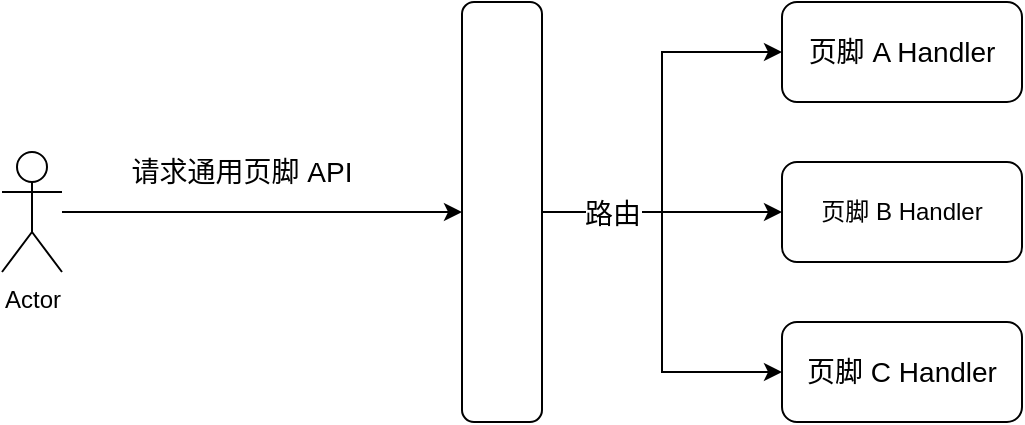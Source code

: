 <mxfile version="22.0.8" type="github">
  <diagram name="第 1 页" id="EtARWOg6xAyDZ1f2hzqj">
    <mxGraphModel dx="1014" dy="525" grid="1" gridSize="10" guides="1" tooltips="1" connect="1" arrows="1" fold="1" page="1" pageScale="1" pageWidth="827" pageHeight="1169" math="0" shadow="0">
      <root>
        <mxCell id="0" />
        <mxCell id="1" parent="0" />
        <mxCell id="Haqq4vETP8qOkuTh4B7w-8" style="edgeStyle=orthogonalEdgeStyle;rounded=0;orthogonalLoop=1;jettySize=auto;html=1;entryX=0;entryY=0.5;entryDx=0;entryDy=0;" edge="1" parent="1" source="Haqq4vETP8qOkuTh4B7w-1" target="Haqq4vETP8qOkuTh4B7w-5">
          <mxGeometry relative="1" as="geometry" />
        </mxCell>
        <mxCell id="Haqq4vETP8qOkuTh4B7w-9" style="edgeStyle=orthogonalEdgeStyle;rounded=0;orthogonalLoop=1;jettySize=auto;html=1;entryX=0;entryY=0.5;entryDx=0;entryDy=0;" edge="1" parent="1" source="Haqq4vETP8qOkuTh4B7w-1" target="Haqq4vETP8qOkuTh4B7w-6">
          <mxGeometry relative="1" as="geometry" />
        </mxCell>
        <mxCell id="Haqq4vETP8qOkuTh4B7w-10" style="edgeStyle=orthogonalEdgeStyle;rounded=0;orthogonalLoop=1;jettySize=auto;html=1;" edge="1" parent="1" source="Haqq4vETP8qOkuTh4B7w-1" target="Haqq4vETP8qOkuTh4B7w-7">
          <mxGeometry relative="1" as="geometry" />
        </mxCell>
        <mxCell id="Haqq4vETP8qOkuTh4B7w-16" value="&lt;font style=&quot;font-size: 14px;&quot;&gt;路由&lt;/font&gt;" style="edgeLabel;html=1;align=center;verticalAlign=middle;resizable=0;points=[];" vertex="1" connectable="0" parent="Haqq4vETP8qOkuTh4B7w-10">
          <mxGeometry x="-0.65" y="-1" relative="1" as="geometry">
            <mxPoint as="offset" />
          </mxGeometry>
        </mxCell>
        <mxCell id="Haqq4vETP8qOkuTh4B7w-1" value="" style="rounded=1;whiteSpace=wrap;html=1;" vertex="1" parent="1">
          <mxGeometry x="320" y="220" width="40" height="210" as="geometry" />
        </mxCell>
        <mxCell id="Haqq4vETP8qOkuTh4B7w-3" style="edgeStyle=orthogonalEdgeStyle;rounded=0;orthogonalLoop=1;jettySize=auto;html=1;entryX=0;entryY=0.5;entryDx=0;entryDy=0;" edge="1" parent="1" source="Haqq4vETP8qOkuTh4B7w-2" target="Haqq4vETP8qOkuTh4B7w-1">
          <mxGeometry relative="1" as="geometry" />
        </mxCell>
        <mxCell id="Haqq4vETP8qOkuTh4B7w-2" value="Actor" style="shape=umlActor;verticalLabelPosition=bottom;verticalAlign=top;html=1;outlineConnect=0;" vertex="1" parent="1">
          <mxGeometry x="90" y="295" width="30" height="60" as="geometry" />
        </mxCell>
        <mxCell id="Haqq4vETP8qOkuTh4B7w-4" value="&lt;font style=&quot;font-size: 14px;&quot;&gt;请求通用页脚 API&lt;/font&gt;" style="text;html=1;strokeColor=none;fillColor=none;align=center;verticalAlign=middle;whiteSpace=wrap;rounded=0;" vertex="1" parent="1">
          <mxGeometry x="150" y="290" width="120" height="30" as="geometry" />
        </mxCell>
        <mxCell id="Haqq4vETP8qOkuTh4B7w-5" value="&lt;font style=&quot;font-size: 14px;&quot;&gt;页脚 A Handler&lt;/font&gt;" style="rounded=1;whiteSpace=wrap;html=1;" vertex="1" parent="1">
          <mxGeometry x="480" y="220" width="120" height="50" as="geometry" />
        </mxCell>
        <mxCell id="Haqq4vETP8qOkuTh4B7w-6" value="页脚 B Handler" style="rounded=1;whiteSpace=wrap;html=1;" vertex="1" parent="1">
          <mxGeometry x="480" y="300" width="120" height="50" as="geometry" />
        </mxCell>
        <mxCell id="Haqq4vETP8qOkuTh4B7w-7" value="&lt;font style=&quot;font-size: 14px;&quot;&gt;页脚 C Handler&lt;/font&gt;" style="rounded=1;whiteSpace=wrap;html=1;" vertex="1" parent="1">
          <mxGeometry x="480" y="380" width="120" height="50" as="geometry" />
        </mxCell>
      </root>
    </mxGraphModel>
  </diagram>
</mxfile>
